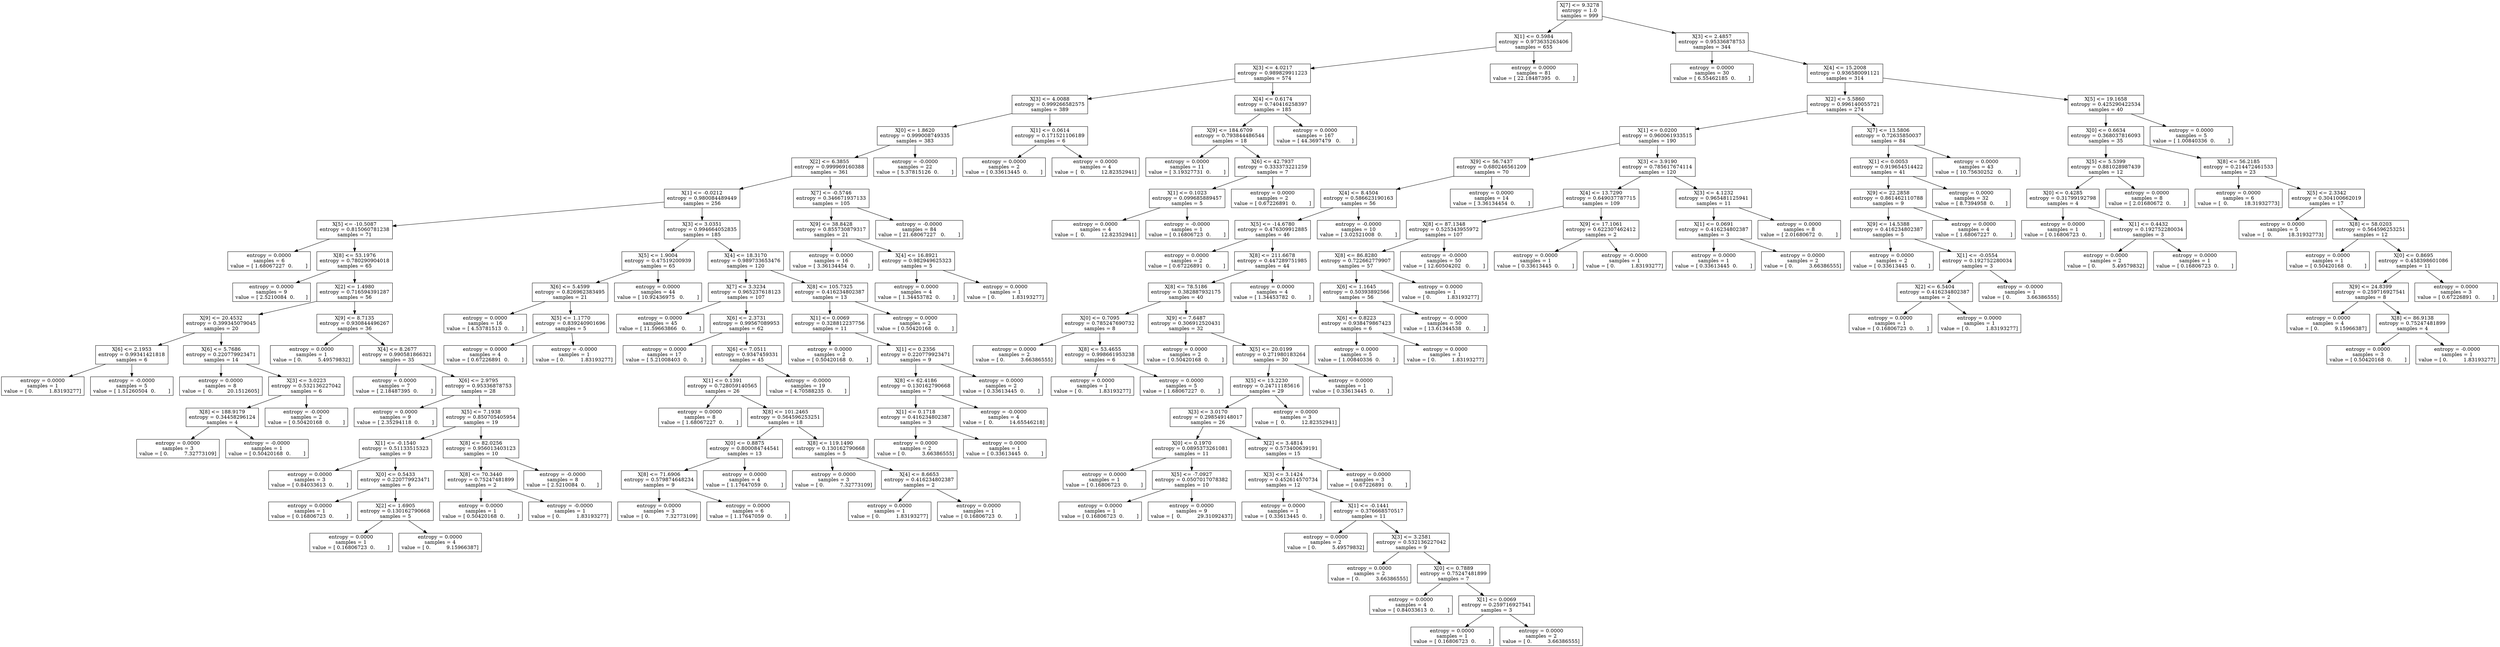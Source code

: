 digraph Tree {
0 [label="X[7] <= 9.3278\nentropy = 1.0\nsamples = 999", shape="box"] ;
1 [label="X[1] <= 0.5984\nentropy = 0.973635263406\nsamples = 655", shape="box"] ;
0 -> 1 ;
2 [label="X[3] <= 4.0217\nentropy = 0.989829911223\nsamples = 574", shape="box"] ;
1 -> 2 ;
3 [label="X[3] <= 4.0088\nentropy = 0.999266582575\nsamples = 389", shape="box"] ;
2 -> 3 ;
4 [label="X[0] <= 1.8620\nentropy = 0.999008749335\nsamples = 383", shape="box"] ;
3 -> 4 ;
5 [label="X[2] <= 6.3855\nentropy = 0.999969160388\nsamples = 361", shape="box"] ;
4 -> 5 ;
6 [label="X[1] <= -0.0212\nentropy = 0.980084489449\nsamples = 256", shape="box"] ;
5 -> 6 ;
7 [label="X[5] <= -10.5087\nentropy = 0.815060781238\nsamples = 71", shape="box"] ;
6 -> 7 ;
8 [label="entropy = 0.0000\nsamples = 6\nvalue = [ 1.68067227  0.        ]", shape="box"] ;
7 -> 8 ;
9 [label="X[8] <= 53.1976\nentropy = 0.780290904018\nsamples = 65", shape="box"] ;
7 -> 9 ;
10 [label="entropy = 0.0000\nsamples = 9\nvalue = [ 2.5210084  0.       ]", shape="box"] ;
9 -> 10 ;
11 [label="X[2] <= 1.4980\nentropy = 0.716594391287\nsamples = 56", shape="box"] ;
9 -> 11 ;
12 [label="X[9] <= 20.4532\nentropy = 0.399345079045\nsamples = 20", shape="box"] ;
11 -> 12 ;
13 [label="X[6] <= 2.1953\nentropy = 0.99341421818\nsamples = 6", shape="box"] ;
12 -> 13 ;
14 [label="entropy = 0.0000\nsamples = 1\nvalue = [ 0.          1.83193277]", shape="box"] ;
13 -> 14 ;
15 [label="entropy = -0.0000\nsamples = 5\nvalue = [ 1.51260504  0.        ]", shape="box"] ;
13 -> 15 ;
16 [label="X[6] <= 5.7686\nentropy = 0.220779923471\nsamples = 14", shape="box"] ;
12 -> 16 ;
17 [label="entropy = 0.0000\nsamples = 8\nvalue = [  0.         20.1512605]", shape="box"] ;
16 -> 17 ;
18 [label="X[3] <= 3.0223\nentropy = 0.532136227042\nsamples = 6", shape="box"] ;
16 -> 18 ;
19 [label="X[8] <= 188.9179\nentropy = 0.34458296124\nsamples = 4", shape="box"] ;
18 -> 19 ;
20 [label="entropy = 0.0000\nsamples = 3\nvalue = [ 0.          7.32773109]", shape="box"] ;
19 -> 20 ;
21 [label="entropy = -0.0000\nsamples = 1\nvalue = [ 0.50420168  0.        ]", shape="box"] ;
19 -> 21 ;
22 [label="entropy = -0.0000\nsamples = 2\nvalue = [ 0.50420168  0.        ]", shape="box"] ;
18 -> 22 ;
23 [label="X[9] <= 8.7135\nentropy = 0.930844496267\nsamples = 36", shape="box"] ;
11 -> 23 ;
24 [label="entropy = 0.0000\nsamples = 1\nvalue = [ 0.          5.49579832]", shape="box"] ;
23 -> 24 ;
25 [label="X[4] <= 8.2677\nentropy = 0.990581866321\nsamples = 35", shape="box"] ;
23 -> 25 ;
26 [label="entropy = 0.0000\nsamples = 7\nvalue = [ 2.18487395  0.        ]", shape="box"] ;
25 -> 26 ;
27 [label="X[6] <= 2.9795\nentropy = 0.95336878753\nsamples = 28", shape="box"] ;
25 -> 27 ;
28 [label="entropy = 0.0000\nsamples = 9\nvalue = [ 2.35294118  0.        ]", shape="box"] ;
27 -> 28 ;
29 [label="X[5] <= 7.1938\nentropy = 0.850705405954\nsamples = 19", shape="box"] ;
27 -> 29 ;
30 [label="X[1] <= -0.1540\nentropy = 0.51133515323\nsamples = 9", shape="box"] ;
29 -> 30 ;
31 [label="entropy = 0.0000\nsamples = 3\nvalue = [ 0.84033613  0.        ]", shape="box"] ;
30 -> 31 ;
32 [label="X[0] <= 0.5433\nentropy = 0.220779923471\nsamples = 6", shape="box"] ;
30 -> 32 ;
33 [label="entropy = 0.0000\nsamples = 1\nvalue = [ 0.16806723  0.        ]", shape="box"] ;
32 -> 33 ;
34 [label="X[2] <= 1.6905\nentropy = 0.130162790668\nsamples = 5", shape="box"] ;
32 -> 34 ;
35 [label="entropy = 0.0000\nsamples = 1\nvalue = [ 0.16806723  0.        ]", shape="box"] ;
34 -> 35 ;
36 [label="entropy = 0.0000\nsamples = 4\nvalue = [ 0.          9.15966387]", shape="box"] ;
34 -> 36 ;
37 [label="X[8] <= 82.0256\nentropy = 0.956013403123\nsamples = 10", shape="box"] ;
29 -> 37 ;
38 [label="X[8] <= 70.3440\nentropy = 0.75247481899\nsamples = 2", shape="box"] ;
37 -> 38 ;
39 [label="entropy = 0.0000\nsamples = 1\nvalue = [ 0.50420168  0.        ]", shape="box"] ;
38 -> 39 ;
40 [label="entropy = -0.0000\nsamples = 1\nvalue = [ 0.          1.83193277]", shape="box"] ;
38 -> 40 ;
41 [label="entropy = -0.0000\nsamples = 8\nvalue = [ 2.5210084  0.       ]", shape="box"] ;
37 -> 41 ;
42 [label="X[3] <= 3.0351\nentropy = 0.994664052835\nsamples = 185", shape="box"] ;
6 -> 42 ;
43 [label="X[5] <= 1.9004\nentropy = 0.47519200939\nsamples = 65", shape="box"] ;
42 -> 43 ;
44 [label="X[6] <= 5.4599\nentropy = 0.826962383495\nsamples = 21", shape="box"] ;
43 -> 44 ;
45 [label="entropy = 0.0000\nsamples = 16\nvalue = [ 4.53781513  0.        ]", shape="box"] ;
44 -> 45 ;
46 [label="X[5] <= 1.1770\nentropy = 0.839240901696\nsamples = 5", shape="box"] ;
44 -> 46 ;
47 [label="entropy = 0.0000\nsamples = 4\nvalue = [ 0.67226891  0.        ]", shape="box"] ;
46 -> 47 ;
48 [label="entropy = -0.0000\nsamples = 1\nvalue = [ 0.          1.83193277]", shape="box"] ;
46 -> 48 ;
49 [label="entropy = 0.0000\nsamples = 44\nvalue = [ 10.92436975   0.        ]", shape="box"] ;
43 -> 49 ;
50 [label="X[4] <= 18.3170\nentropy = 0.989733653476\nsamples = 120", shape="box"] ;
42 -> 50 ;
51 [label="X[7] <= 3.3234\nentropy = 0.965237618123\nsamples = 107", shape="box"] ;
50 -> 51 ;
52 [label="entropy = 0.0000\nsamples = 45\nvalue = [ 11.59663866   0.        ]", shape="box"] ;
51 -> 52 ;
53 [label="X[6] <= 2.3731\nentropy = 0.99567089953\nsamples = 62", shape="box"] ;
51 -> 53 ;
54 [label="entropy = 0.0000\nsamples = 17\nvalue = [ 5.21008403  0.        ]", shape="box"] ;
53 -> 54 ;
55 [label="X[6] <= 7.0511\nentropy = 0.9347459331\nsamples = 45", shape="box"] ;
53 -> 55 ;
56 [label="X[1] <= 0.1391\nentropy = 0.728059140565\nsamples = 26", shape="box"] ;
55 -> 56 ;
57 [label="entropy = 0.0000\nsamples = 8\nvalue = [ 1.68067227  0.        ]", shape="box"] ;
56 -> 57 ;
58 [label="X[8] <= 101.2465\nentropy = 0.564596253251\nsamples = 18", shape="box"] ;
56 -> 58 ;
59 [label="X[0] <= 0.8875\nentropy = 0.800084744541\nsamples = 13", shape="box"] ;
58 -> 59 ;
60 [label="X[8] <= 71.6906\nentropy = 0.579874648234\nsamples = 9", shape="box"] ;
59 -> 60 ;
61 [label="entropy = 0.0000\nsamples = 3\nvalue = [ 0.          7.32773109]", shape="box"] ;
60 -> 61 ;
62 [label="entropy = 0.0000\nsamples = 6\nvalue = [ 1.17647059  0.        ]", shape="box"] ;
60 -> 62 ;
63 [label="entropy = 0.0000\nsamples = 4\nvalue = [ 1.17647059  0.        ]", shape="box"] ;
59 -> 63 ;
64 [label="X[8] <= 119.1490\nentropy = 0.130162790668\nsamples = 5", shape="box"] ;
58 -> 64 ;
65 [label="entropy = 0.0000\nsamples = 3\nvalue = [ 0.          7.32773109]", shape="box"] ;
64 -> 65 ;
66 [label="X[4] <= 8.6653\nentropy = 0.416234802387\nsamples = 2", shape="box"] ;
64 -> 66 ;
67 [label="entropy = 0.0000\nsamples = 1\nvalue = [ 0.          1.83193277]", shape="box"] ;
66 -> 67 ;
68 [label="entropy = 0.0000\nsamples = 1\nvalue = [ 0.16806723  0.        ]", shape="box"] ;
66 -> 68 ;
69 [label="entropy = -0.0000\nsamples = 19\nvalue = [ 4.70588235  0.        ]", shape="box"] ;
55 -> 69 ;
70 [label="X[8] <= 105.7325\nentropy = 0.416234802387\nsamples = 13", shape="box"] ;
50 -> 70 ;
71 [label="X[1] <= 0.0069\nentropy = 0.328812237756\nsamples = 11", shape="box"] ;
70 -> 71 ;
72 [label="entropy = 0.0000\nsamples = 2\nvalue = [ 0.50420168  0.        ]", shape="box"] ;
71 -> 72 ;
73 [label="X[1] <= 0.2356\nentropy = 0.220779923471\nsamples = 9", shape="box"] ;
71 -> 73 ;
74 [label="X[8] <= 62.4186\nentropy = 0.130162790668\nsamples = 7", shape="box"] ;
73 -> 74 ;
75 [label="X[1] <= 0.1718\nentropy = 0.416234802387\nsamples = 3", shape="box"] ;
74 -> 75 ;
76 [label="entropy = 0.0000\nsamples = 2\nvalue = [ 0.          3.66386555]", shape="box"] ;
75 -> 76 ;
77 [label="entropy = 0.0000\nsamples = 1\nvalue = [ 0.33613445  0.        ]", shape="box"] ;
75 -> 77 ;
78 [label="entropy = -0.0000\nsamples = 4\nvalue = [  0.          14.65546218]", shape="box"] ;
74 -> 78 ;
79 [label="entropy = 0.0000\nsamples = 2\nvalue = [ 0.33613445  0.        ]", shape="box"] ;
73 -> 79 ;
80 [label="entropy = 0.0000\nsamples = 2\nvalue = [ 0.50420168  0.        ]", shape="box"] ;
70 -> 80 ;
81 [label="X[7] <= -0.5746\nentropy = 0.346671937133\nsamples = 105", shape="box"] ;
5 -> 81 ;
82 [label="X[9] <= 38.8428\nentropy = 0.855730879317\nsamples = 21", shape="box"] ;
81 -> 82 ;
83 [label="entropy = 0.0000\nsamples = 16\nvalue = [ 3.36134454  0.        ]", shape="box"] ;
82 -> 83 ;
84 [label="X[4] <= 16.8921\nentropy = 0.982949625323\nsamples = 5", shape="box"] ;
82 -> 84 ;
85 [label="entropy = 0.0000\nsamples = 4\nvalue = [ 1.34453782  0.        ]", shape="box"] ;
84 -> 85 ;
86 [label="entropy = 0.0000\nsamples = 1\nvalue = [ 0.          1.83193277]", shape="box"] ;
84 -> 86 ;
87 [label="entropy = -0.0000\nsamples = 84\nvalue = [ 21.68067227   0.        ]", shape="box"] ;
81 -> 87 ;
88 [label="entropy = -0.0000\nsamples = 22\nvalue = [ 5.37815126  0.        ]", shape="box"] ;
4 -> 88 ;
89 [label="X[1] <= 0.0614\nentropy = 0.171521106189\nsamples = 6", shape="box"] ;
3 -> 89 ;
90 [label="entropy = 0.0000\nsamples = 2\nvalue = [ 0.33613445  0.        ]", shape="box"] ;
89 -> 90 ;
91 [label="entropy = 0.0000\nsamples = 4\nvalue = [  0.          12.82352941]", shape="box"] ;
89 -> 91 ;
92 [label="X[4] <= 0.6174\nentropy = 0.740416258397\nsamples = 185", shape="box"] ;
2 -> 92 ;
93 [label="X[9] <= 184.6709\nentropy = 0.793844486544\nsamples = 18", shape="box"] ;
92 -> 93 ;
94 [label="entropy = 0.0000\nsamples = 11\nvalue = [ 3.19327731  0.        ]", shape="box"] ;
93 -> 94 ;
95 [label="X[6] <= 42.7937\nentropy = 0.333373221259\nsamples = 7", shape="box"] ;
93 -> 95 ;
96 [label="X[1] <= 0.1023\nentropy = 0.099685889457\nsamples = 5", shape="box"] ;
95 -> 96 ;
97 [label="entropy = 0.0000\nsamples = 4\nvalue = [  0.          12.82352941]", shape="box"] ;
96 -> 97 ;
98 [label="entropy = -0.0000\nsamples = 1\nvalue = [ 0.16806723  0.        ]", shape="box"] ;
96 -> 98 ;
99 [label="entropy = 0.0000\nsamples = 2\nvalue = [ 0.67226891  0.        ]", shape="box"] ;
95 -> 99 ;
100 [label="entropy = 0.0000\nsamples = 167\nvalue = [ 44.3697479   0.       ]", shape="box"] ;
92 -> 100 ;
101 [label="entropy = 0.0000\nsamples = 81\nvalue = [ 22.18487395   0.        ]", shape="box"] ;
1 -> 101 ;
102 [label="X[3] <= 2.4857\nentropy = 0.95336878753\nsamples = 344", shape="box"] ;
0 -> 102 ;
103 [label="entropy = 0.0000\nsamples = 30\nvalue = [ 6.55462185  0.        ]", shape="box"] ;
102 -> 103 ;
104 [label="X[4] <= 15.2008\nentropy = 0.936580091121\nsamples = 314", shape="box"] ;
102 -> 104 ;
105 [label="X[2] <= 5.5860\nentropy = 0.996140055721\nsamples = 274", shape="box"] ;
104 -> 105 ;
106 [label="X[1] <= 0.0200\nentropy = 0.960061933515\nsamples = 190", shape="box"] ;
105 -> 106 ;
107 [label="X[9] <= 56.7437\nentropy = 0.680246561209\nsamples = 70", shape="box"] ;
106 -> 107 ;
108 [label="X[4] <= 8.4504\nentropy = 0.586623190163\nsamples = 56", shape="box"] ;
107 -> 108 ;
109 [label="X[5] <= -14.6780\nentropy = 0.476309912885\nsamples = 46", shape="box"] ;
108 -> 109 ;
110 [label="entropy = 0.0000\nsamples = 2\nvalue = [ 0.67226891  0.        ]", shape="box"] ;
109 -> 110 ;
111 [label="X[8] <= 211.6678\nentropy = 0.447289751985\nsamples = 44", shape="box"] ;
109 -> 111 ;
112 [label="X[8] <= 78.5186\nentropy = 0.382887932175\nsamples = 40", shape="box"] ;
111 -> 112 ;
113 [label="X[0] <= 0.7095\nentropy = 0.785247690732\nsamples = 8", shape="box"] ;
112 -> 113 ;
114 [label="entropy = 0.0000\nsamples = 2\nvalue = [ 0.          3.66386555]", shape="box"] ;
113 -> 114 ;
115 [label="X[8] <= 53.4655\nentropy = 0.998661953238\nsamples = 6", shape="box"] ;
113 -> 115 ;
116 [label="entropy = 0.0000\nsamples = 1\nvalue = [ 0.          1.83193277]", shape="box"] ;
115 -> 116 ;
117 [label="entropy = 0.0000\nsamples = 5\nvalue = [ 1.68067227  0.        ]", shape="box"] ;
115 -> 117 ;
118 [label="X[9] <= 7.6487\nentropy = 0.306912520431\nsamples = 32", shape="box"] ;
112 -> 118 ;
119 [label="entropy = 0.0000\nsamples = 2\nvalue = [ 0.50420168  0.        ]", shape="box"] ;
118 -> 119 ;
120 [label="X[5] <= 20.0199\nentropy = 0.271980183264\nsamples = 30", shape="box"] ;
118 -> 120 ;
121 [label="X[5] <= 13.2230\nentropy = 0.24711185616\nsamples = 29", shape="box"] ;
120 -> 121 ;
122 [label="X[3] <= 3.0170\nentropy = 0.298549148017\nsamples = 26", shape="box"] ;
121 -> 122 ;
123 [label="X[0] <= 0.1970\nentropy = 0.0895373261081\nsamples = 11", shape="box"] ;
122 -> 123 ;
124 [label="entropy = 0.0000\nsamples = 1\nvalue = [ 0.16806723  0.        ]", shape="box"] ;
123 -> 124 ;
125 [label="X[5] <= -7.0927\nentropy = 0.0507017078382\nsamples = 10", shape="box"] ;
123 -> 125 ;
126 [label="entropy = 0.0000\nsamples = 1\nvalue = [ 0.16806723  0.        ]", shape="box"] ;
125 -> 126 ;
127 [label="entropy = 0.0000\nsamples = 9\nvalue = [  0.          29.31092437]", shape="box"] ;
125 -> 127 ;
128 [label="X[2] <= 3.4814\nentropy = 0.573400639191\nsamples = 15", shape="box"] ;
122 -> 128 ;
129 [label="X[3] <= 3.1424\nentropy = 0.452614570734\nsamples = 12", shape="box"] ;
128 -> 129 ;
130 [label="entropy = 0.0000\nsamples = 1\nvalue = [ 0.33613445  0.        ]", shape="box"] ;
129 -> 130 ;
131 [label="X[1] <= -0.1441\nentropy = 0.376668570517\nsamples = 11", shape="box"] ;
129 -> 131 ;
132 [label="entropy = 0.0000\nsamples = 2\nvalue = [ 0.          5.49579832]", shape="box"] ;
131 -> 132 ;
133 [label="X[3] <= 3.2581\nentropy = 0.532136227042\nsamples = 9", shape="box"] ;
131 -> 133 ;
134 [label="entropy = 0.0000\nsamples = 2\nvalue = [ 0.          3.66386555]", shape="box"] ;
133 -> 134 ;
135 [label="X[0] <= 0.7889\nentropy = 0.75247481899\nsamples = 7", shape="box"] ;
133 -> 135 ;
136 [label="entropy = 0.0000\nsamples = 4\nvalue = [ 0.84033613  0.        ]", shape="box"] ;
135 -> 136 ;
137 [label="X[1] <= 0.0069\nentropy = 0.259716927541\nsamples = 3", shape="box"] ;
135 -> 137 ;
138 [label="entropy = 0.0000\nsamples = 1\nvalue = [ 0.16806723  0.        ]", shape="box"] ;
137 -> 138 ;
139 [label="entropy = 0.0000\nsamples = 2\nvalue = [ 0.          3.66386555]", shape="box"] ;
137 -> 139 ;
140 [label="entropy = 0.0000\nsamples = 3\nvalue = [ 0.67226891  0.        ]", shape="box"] ;
128 -> 140 ;
141 [label="entropy = 0.0000\nsamples = 3\nvalue = [  0.          12.82352941]", shape="box"] ;
121 -> 141 ;
142 [label="entropy = 0.0000\nsamples = 1\nvalue = [ 0.33613445  0.        ]", shape="box"] ;
120 -> 142 ;
143 [label="entropy = 0.0000\nsamples = 4\nvalue = [ 1.34453782  0.        ]", shape="box"] ;
111 -> 143 ;
144 [label="entropy = -0.0000\nsamples = 10\nvalue = [ 3.02521008  0.        ]", shape="box"] ;
108 -> 144 ;
145 [label="entropy = 0.0000\nsamples = 14\nvalue = [ 3.36134454  0.        ]", shape="box"] ;
107 -> 145 ;
146 [label="X[3] <= 3.9190\nentropy = 0.785617674114\nsamples = 120", shape="box"] ;
106 -> 146 ;
147 [label="X[4] <= 13.7290\nentropy = 0.649037787715\nsamples = 109", shape="box"] ;
146 -> 147 ;
148 [label="X[8] <= 87.1348\nentropy = 0.525343955972\nsamples = 107", shape="box"] ;
147 -> 148 ;
149 [label="X[8] <= 86.8280\nentropy = 0.722662779907\nsamples = 57", shape="box"] ;
148 -> 149 ;
150 [label="X[6] <= 1.1645\nentropy = 0.50393892566\nsamples = 56", shape="box"] ;
149 -> 150 ;
151 [label="X[6] <= 0.8223\nentropy = 0.938479867423\nsamples = 6", shape="box"] ;
150 -> 151 ;
152 [label="entropy = 0.0000\nsamples = 5\nvalue = [ 1.00840336  0.        ]", shape="box"] ;
151 -> 152 ;
153 [label="entropy = 0.0000\nsamples = 1\nvalue = [ 0.          1.83193277]", shape="box"] ;
151 -> 153 ;
154 [label="entropy = -0.0000\nsamples = 50\nvalue = [ 13.61344538   0.        ]", shape="box"] ;
150 -> 154 ;
155 [label="entropy = 0.0000\nsamples = 1\nvalue = [ 0.          1.83193277]", shape="box"] ;
149 -> 155 ;
156 [label="entropy = -0.0000\nsamples = 50\nvalue = [ 12.60504202   0.        ]", shape="box"] ;
148 -> 156 ;
157 [label="X[9] <= 17.1061\nentropy = 0.622307462412\nsamples = 2", shape="box"] ;
147 -> 157 ;
158 [label="entropy = 0.0000\nsamples = 1\nvalue = [ 0.33613445  0.        ]", shape="box"] ;
157 -> 158 ;
159 [label="entropy = -0.0000\nsamples = 1\nvalue = [ 0.          1.83193277]", shape="box"] ;
157 -> 159 ;
160 [label="X[3] <= 4.1232\nentropy = 0.965481125941\nsamples = 11", shape="box"] ;
146 -> 160 ;
161 [label="X[1] <= 0.0691\nentropy = 0.416234802387\nsamples = 3", shape="box"] ;
160 -> 161 ;
162 [label="entropy = 0.0000\nsamples = 1\nvalue = [ 0.33613445  0.        ]", shape="box"] ;
161 -> 162 ;
163 [label="entropy = 0.0000\nsamples = 2\nvalue = [ 0.          3.66386555]", shape="box"] ;
161 -> 163 ;
164 [label="entropy = 0.0000\nsamples = 8\nvalue = [ 2.01680672  0.        ]", shape="box"] ;
160 -> 164 ;
165 [label="X[7] <= 13.5806\nentropy = 0.72635850037\nsamples = 84", shape="box"] ;
105 -> 165 ;
166 [label="X[1] <= 0.0053\nentropy = 0.919654514422\nsamples = 41", shape="box"] ;
165 -> 166 ;
167 [label="X[9] <= 22.2858\nentropy = 0.861462110788\nsamples = 9", shape="box"] ;
166 -> 167 ;
168 [label="X[9] <= 14.5388\nentropy = 0.416234802387\nsamples = 5", shape="box"] ;
167 -> 168 ;
169 [label="entropy = 0.0000\nsamples = 2\nvalue = [ 0.33613445  0.        ]", shape="box"] ;
168 -> 169 ;
170 [label="X[1] <= -0.0554\nentropy = 0.192752280034\nsamples = 3", shape="box"] ;
168 -> 170 ;
171 [label="X[2] <= 6.5404\nentropy = 0.416234802387\nsamples = 2", shape="box"] ;
170 -> 171 ;
172 [label="entropy = 0.0000\nsamples = 1\nvalue = [ 0.16806723  0.        ]", shape="box"] ;
171 -> 172 ;
173 [label="entropy = 0.0000\nsamples = 1\nvalue = [ 0.          1.83193277]", shape="box"] ;
171 -> 173 ;
174 [label="entropy = -0.0000\nsamples = 1\nvalue = [ 0.          3.66386555]", shape="box"] ;
170 -> 174 ;
175 [label="entropy = 0.0000\nsamples = 4\nvalue = [ 1.68067227  0.        ]", shape="box"] ;
167 -> 175 ;
176 [label="entropy = 0.0000\nsamples = 32\nvalue = [ 8.7394958  0.       ]", shape="box"] ;
166 -> 176 ;
177 [label="entropy = 0.0000\nsamples = 43\nvalue = [ 10.75630252   0.        ]", shape="box"] ;
165 -> 177 ;
178 [label="X[5] <= 19.1658\nentropy = 0.425290422534\nsamples = 40", shape="box"] ;
104 -> 178 ;
179 [label="X[0] <= 0.6634\nentropy = 0.368037816093\nsamples = 35", shape="box"] ;
178 -> 179 ;
180 [label="X[5] <= 5.5399\nentropy = 0.881028987439\nsamples = 12", shape="box"] ;
179 -> 180 ;
181 [label="X[0] <= 0.4285\nentropy = 0.31799192798\nsamples = 4", shape="box"] ;
180 -> 181 ;
182 [label="entropy = 0.0000\nsamples = 1\nvalue = [ 0.16806723  0.        ]", shape="box"] ;
181 -> 182 ;
183 [label="X[1] <= 0.4432\nentropy = 0.192752280034\nsamples = 3", shape="box"] ;
181 -> 183 ;
184 [label="entropy = 0.0000\nsamples = 2\nvalue = [ 0.          5.49579832]", shape="box"] ;
183 -> 184 ;
185 [label="entropy = 0.0000\nsamples = 1\nvalue = [ 0.16806723  0.        ]", shape="box"] ;
183 -> 185 ;
186 [label="entropy = 0.0000\nsamples = 8\nvalue = [ 2.01680672  0.        ]", shape="box"] ;
180 -> 186 ;
187 [label="X[8] <= 56.2185\nentropy = 0.214472461533\nsamples = 23", shape="box"] ;
179 -> 187 ;
188 [label="entropy = 0.0000\nsamples = 6\nvalue = [  0.          18.31932773]", shape="box"] ;
187 -> 188 ;
189 [label="X[5] <= 2.3342\nentropy = 0.304100662019\nsamples = 17", shape="box"] ;
187 -> 189 ;
190 [label="entropy = 0.0000\nsamples = 5\nvalue = [  0.          18.31932773]", shape="box"] ;
189 -> 190 ;
191 [label="X[8] <= 58.0203\nentropy = 0.564596253251\nsamples = 12", shape="box"] ;
189 -> 191 ;
192 [label="entropy = 0.0000\nsamples = 1\nvalue = [ 0.50420168  0.        ]", shape="box"] ;
191 -> 192 ;
193 [label="X[0] <= 0.8695\nentropy = 0.458398601086\nsamples = 11", shape="box"] ;
191 -> 193 ;
194 [label="X[9] <= 24.8399\nentropy = 0.259716927541\nsamples = 8", shape="box"] ;
193 -> 194 ;
195 [label="entropy = 0.0000\nsamples = 4\nvalue = [ 0.          9.15966387]", shape="box"] ;
194 -> 195 ;
196 [label="X[8] <= 86.9138\nentropy = 0.75247481899\nsamples = 4", shape="box"] ;
194 -> 196 ;
197 [label="entropy = 0.0000\nsamples = 3\nvalue = [ 0.50420168  0.        ]", shape="box"] ;
196 -> 197 ;
198 [label="entropy = -0.0000\nsamples = 1\nvalue = [ 0.          1.83193277]", shape="box"] ;
196 -> 198 ;
199 [label="entropy = 0.0000\nsamples = 3\nvalue = [ 0.67226891  0.        ]", shape="box"] ;
193 -> 199 ;
200 [label="entropy = 0.0000\nsamples = 5\nvalue = [ 1.00840336  0.        ]", shape="box"] ;
178 -> 200 ;
}